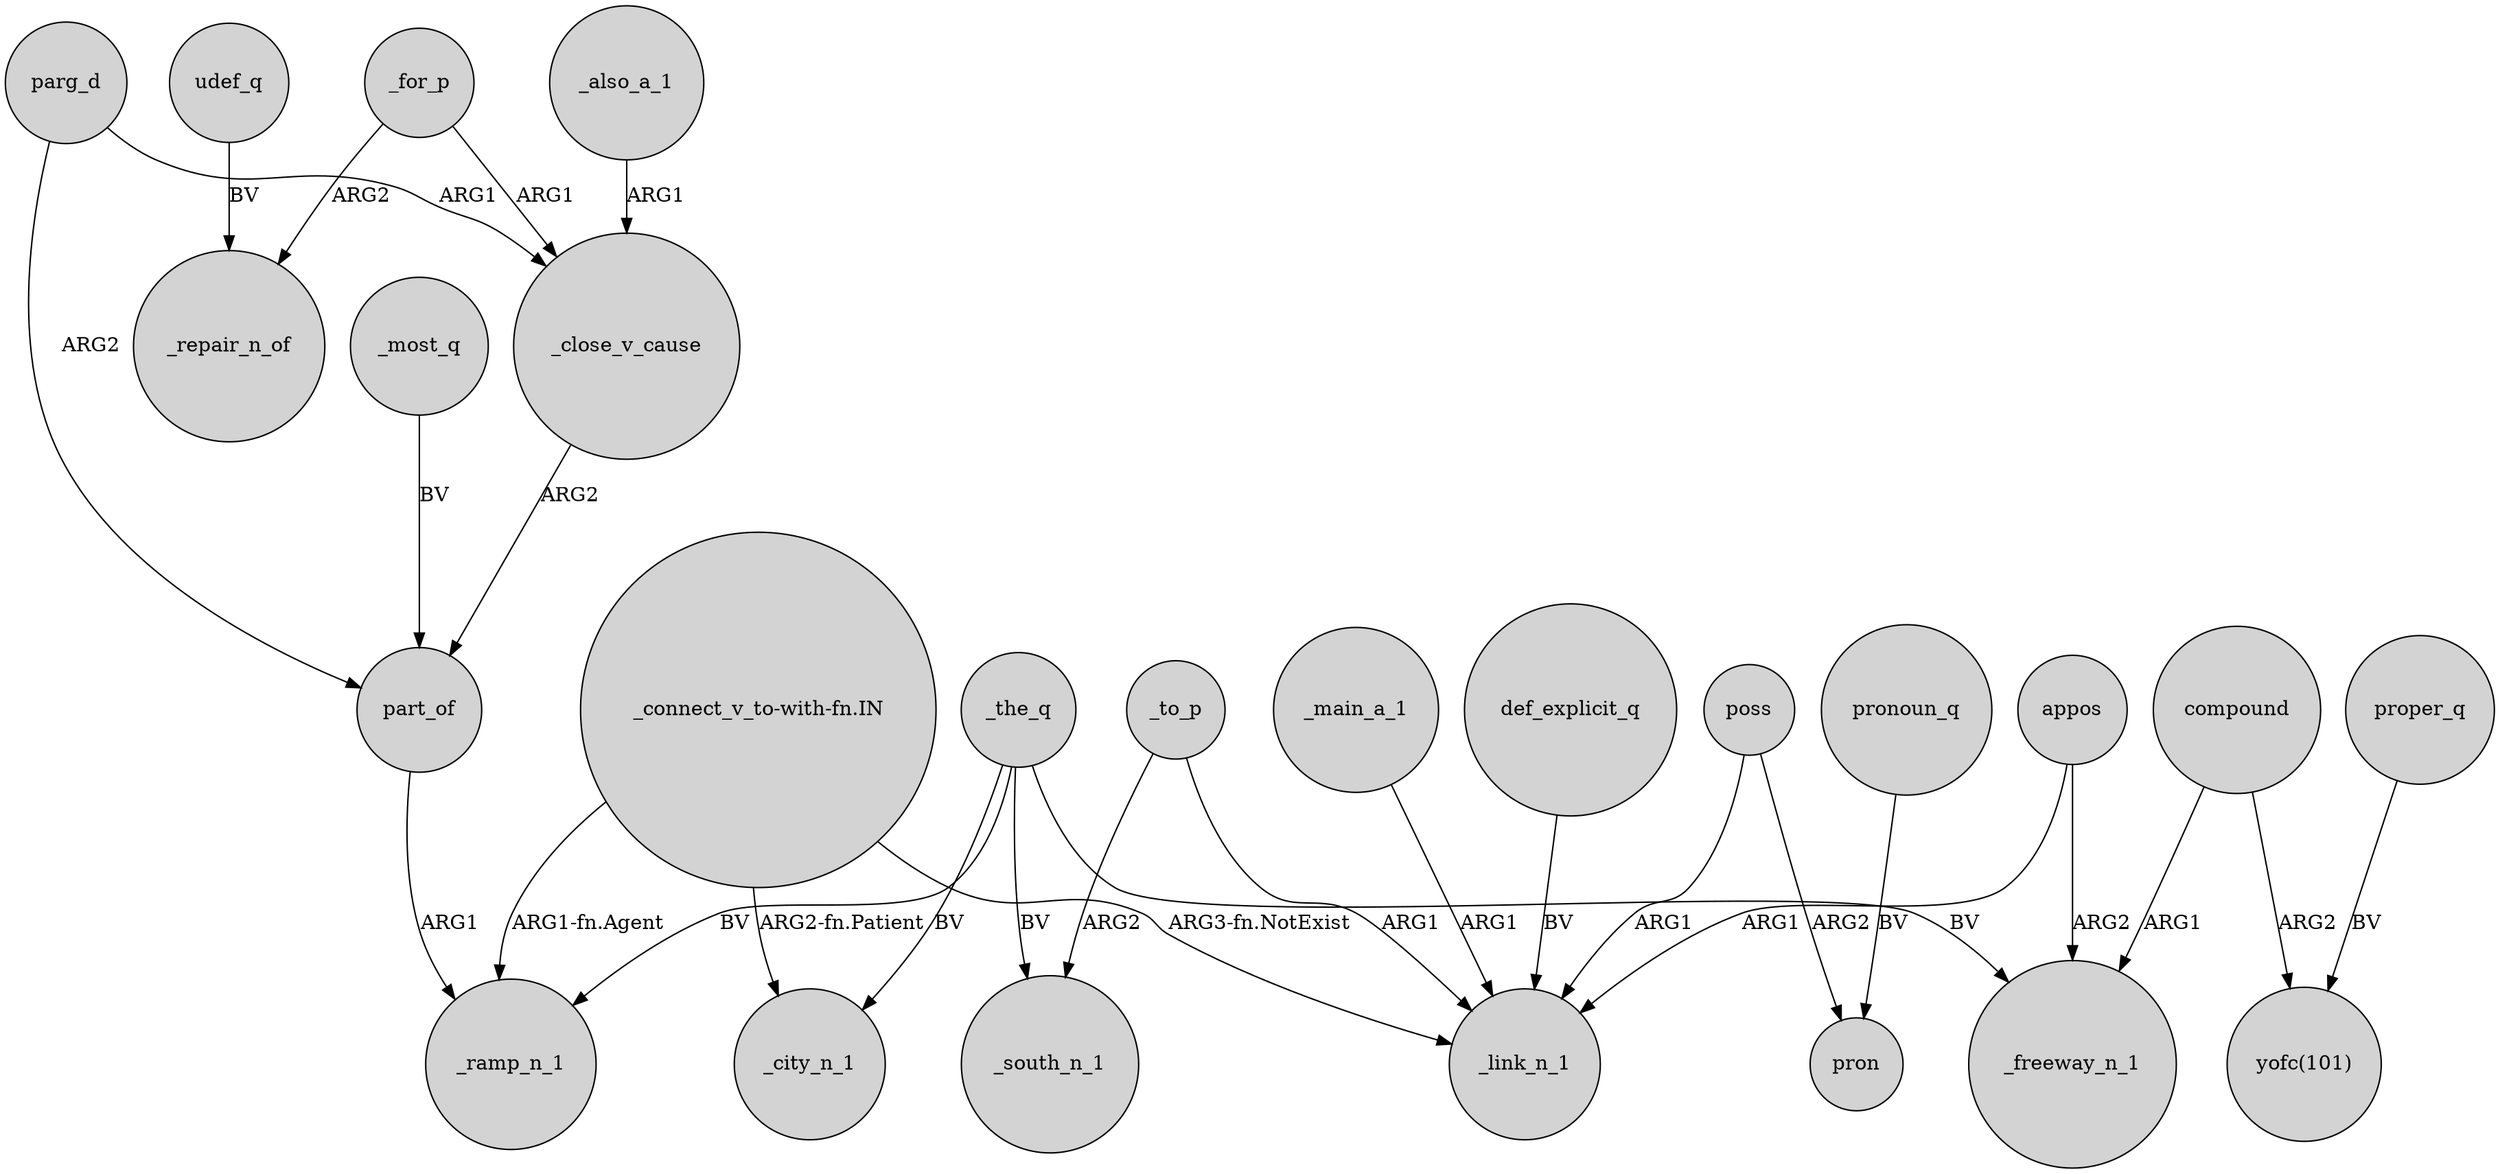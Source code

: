 digraph {
	node [shape=circle style=filled]
	_the_q -> _ramp_n_1 [label=BV]
	poss -> pron [label=ARG2]
	_the_q -> _freeway_n_1 [label=BV]
	_main_a_1 -> _link_n_1 [label=ARG1]
	compound -> "yofc(101)" [label=ARG2]
	_to_p -> _south_n_1 [label=ARG2]
	udef_q -> _repair_n_of [label=BV]
	_the_q -> _south_n_1 [label=BV]
	compound -> _freeway_n_1 [label=ARG1]
	def_explicit_q -> _link_n_1 [label=BV]
	"_connect_v_to-with-fn.IN" -> _city_n_1 [label="ARG2-fn.Patient"]
	_close_v_cause -> part_of [label=ARG2]
	part_of -> _ramp_n_1 [label=ARG1]
	poss -> _link_n_1 [label=ARG1]
	_for_p -> _repair_n_of [label=ARG2]
	_to_p -> _link_n_1 [label=ARG1]
	pronoun_q -> pron [label=BV]
	proper_q -> "yofc(101)" [label=BV]
	parg_d -> _close_v_cause [label=ARG1]
	appos -> _freeway_n_1 [label=ARG2]
	"_connect_v_to-with-fn.IN" -> _ramp_n_1 [label="ARG1-fn.Agent"]
	_the_q -> _city_n_1 [label=BV]
	_most_q -> part_of [label=BV]
	"_connect_v_to-with-fn.IN" -> _link_n_1 [label="ARG3-fn.NotExist"]
	parg_d -> part_of [label=ARG2]
	_for_p -> _close_v_cause [label=ARG1]
	_also_a_1 -> _close_v_cause [label=ARG1]
	appos -> _link_n_1 [label=ARG1]
}
